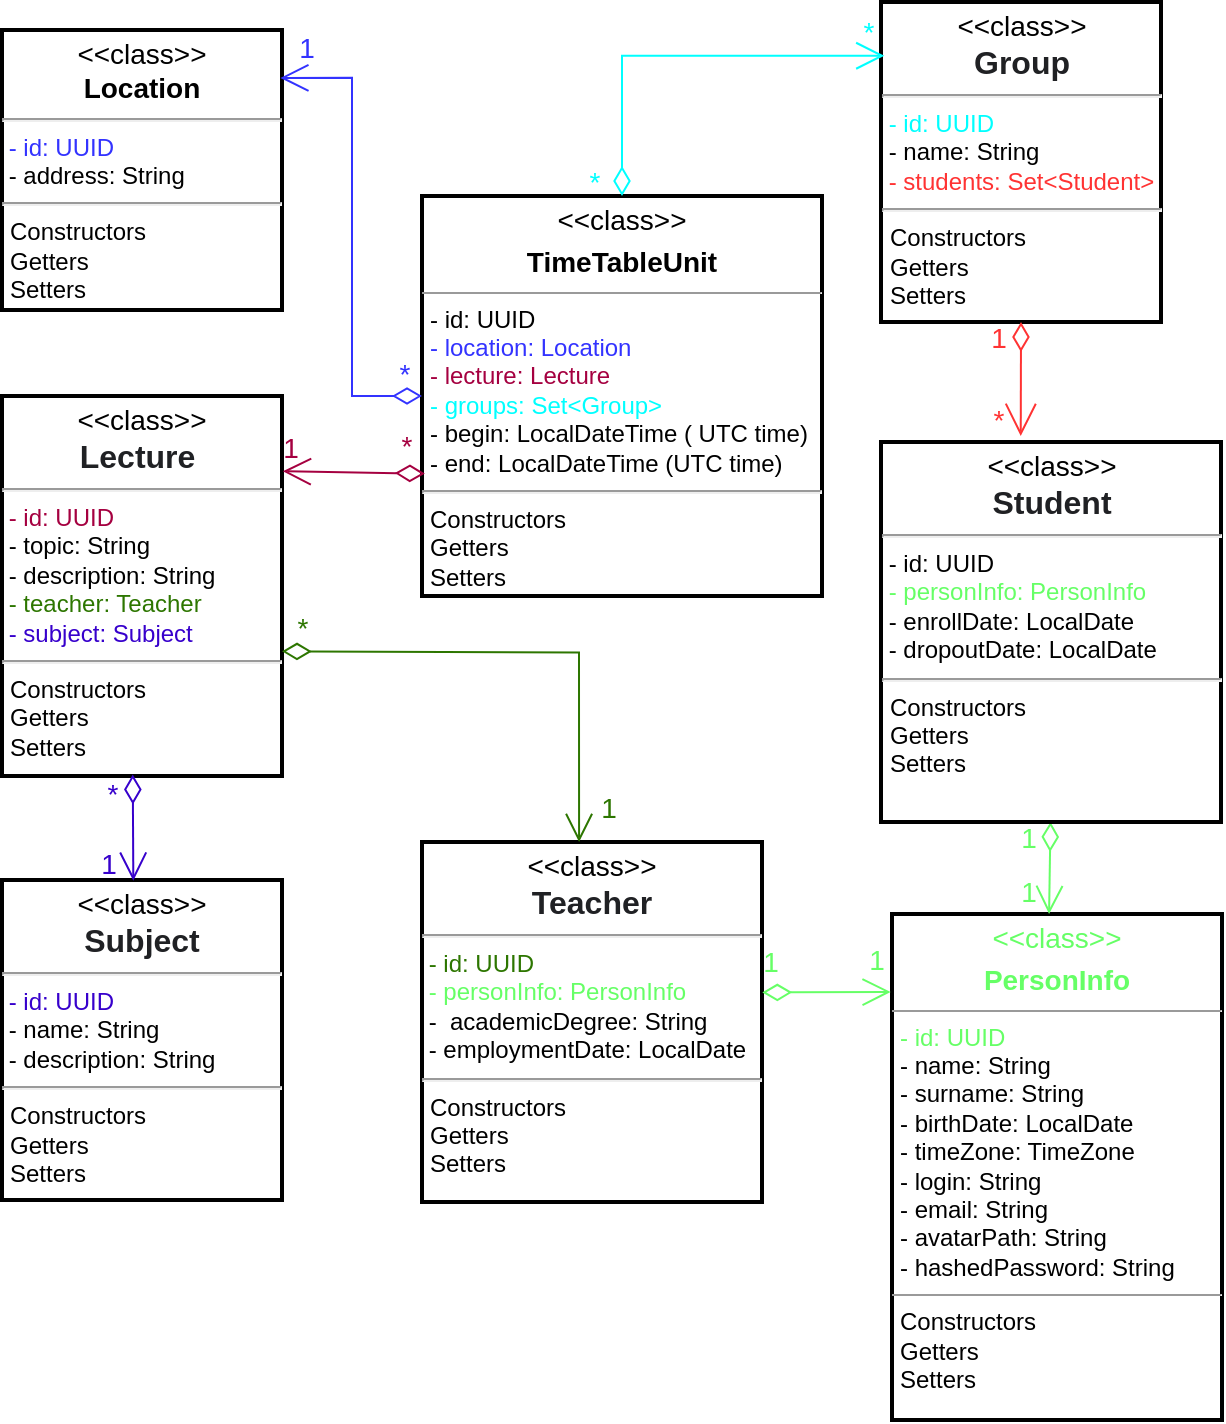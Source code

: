 <mxfile version="15.5.4" type="embed"><diagram name="Page-1" id="c4acf3e9-155e-7222-9cf6-157b1a14988f"><mxGraphModel dx="783" dy="708" grid="1" gridSize="10" guides="1" tooltips="1" connect="1" arrows="1" fold="1" page="1" pageScale="1" pageWidth="1169" pageHeight="827" background="none" math="0" shadow="0"><root><mxCell id="0"/><mxCell id="1" parent="0"/><mxCell id="5d2195bd80daf111-12" value="&lt;p style=&quot;margin: 4px 0px 0px ; text-align: center ; font-size: 14px&quot;&gt;&lt;font style=&quot;font-size: 14px&quot; color=&quot;#66ff66&quot;&gt;&amp;lt;&amp;lt;class&amp;gt;&amp;gt;&lt;/font&gt;&lt;/p&gt;&lt;p style=&quot;margin: 4px 0px 0px ; text-align: center ; font-size: 14px&quot;&gt;&lt;b&gt;&lt;font color=&quot;#66ff66&quot;&gt;PersonInfo&lt;/font&gt;&lt;/b&gt;&lt;/p&gt;&lt;hr size=&quot;1&quot;&gt;&lt;p style=&quot;margin: 0px ; margin-left: 4px&quot;&gt;&lt;font color=&quot;#66ff66&quot;&gt;- id: UUID&lt;/font&gt;&lt;/p&gt;&lt;p style=&quot;margin: 0px ; margin-left: 4px&quot;&gt;- name: String&lt;br&gt;- surname: String&lt;/p&gt;&lt;p style=&quot;margin: 0px ; margin-left: 4px&quot;&gt;- birthDate:&amp;nbsp;LocalDate&lt;/p&gt;&lt;p style=&quot;margin: 0px ; margin-left: 4px&quot;&gt;- timeZone: TimeZone&amp;nbsp;&lt;/p&gt;&lt;p style=&quot;margin: 0px 0px 0px 4px&quot;&gt;&lt;span&gt;- login: String&lt;/span&gt;&lt;br&gt;&lt;/p&gt;&lt;p style=&quot;margin: 0px ; margin-left: 4px&quot;&gt;- email: String&lt;/p&gt;&lt;p style=&quot;margin: 0px ; margin-left: 4px&quot;&gt;- avatarPath: String&lt;/p&gt;&lt;p style=&quot;margin: 0px ; margin-left: 4px&quot;&gt;- hashedPassword: String&lt;/p&gt;&lt;hr size=&quot;1&quot;&gt;&lt;p style=&quot;margin: 0px ; margin-left: 4px&quot;&gt;Constructors&lt;/p&gt;&lt;p style=&quot;margin: 0px ; margin-left: 4px&quot;&gt;Getters&lt;/p&gt;&lt;p style=&quot;margin: 0px ; margin-left: 4px&quot;&gt;Setters&lt;/p&gt;" style="verticalAlign=top;align=left;overflow=fill;fontSize=12;fontFamily=Helvetica;html=1;rounded=0;shadow=0;comic=0;labelBackgroundColor=none;strokeWidth=2;" parent="1" vertex="1"><mxGeometry x="735" y="566" width="165" height="253" as="geometry"/></mxCell><mxCell id="tCqR7feV3Yc1K0IRLcwg-9" value="&lt;p style=&quot;margin: 4px 0px 0px ; text-align: center ; font-size: 14px&quot;&gt;&lt;font style=&quot;font-size: 14px&quot;&gt;&amp;lt;&amp;lt;class&amp;gt;&amp;gt;&lt;/font&gt;&lt;/p&gt;&lt;div style=&quot;text-align: center&quot;&gt;&lt;span style=&quot;font-size: 14px&quot;&gt;&lt;b&gt;Location&lt;/b&gt;&lt;/span&gt;&lt;/div&gt;&lt;hr&gt;&lt;font color=&quot;#3333ff&quot;&gt;&amp;nbsp;- id: UUID&lt;/font&gt;&lt;br&gt;&lt;span&gt;&amp;nbsp;- address: String&lt;/span&gt;&lt;br&gt;&lt;hr&gt;&lt;p style=&quot;margin: 0px ; margin-left: 4px&quot;&gt;&lt;/p&gt;&lt;p style=&quot;margin: 0px ; margin-left: 4px&quot;&gt;Constructors&lt;/p&gt;&lt;p style=&quot;margin: 0px ; margin-left: 4px&quot;&gt;Getters&lt;/p&gt;&lt;p style=&quot;margin: 0px ; margin-left: 4px&quot;&gt;Setters&lt;/p&gt;" style="verticalAlign=top;align=left;overflow=fill;fontSize=12;fontFamily=Helvetica;html=1;rounded=0;shadow=0;comic=0;labelBackgroundColor=none;strokeWidth=2;" parent="1" vertex="1"><mxGeometry x="290" y="124" width="140" height="140" as="geometry"/></mxCell><mxCell id="tCqR7feV3Yc1K0IRLcwg-10" value="&lt;p style=&quot;margin: 4px 0px 0px ; text-align: center ; font-size: 14px&quot;&gt;&lt;font style=&quot;font-size: 14px&quot;&gt;&amp;lt;&amp;lt;class&amp;gt;&amp;gt;&lt;/font&gt;&lt;/p&gt;&lt;div style=&quot;text-align: center&quot;&gt;&lt;span style=&quot;color: rgb(32 , 33 , 36) ; font-family: &amp;#34;arial&amp;#34; , sans-serif ; font-size: 16px ; background-color: rgb(255 , 255 , 255)&quot;&gt;&lt;b&gt;Lecture&amp;nbsp;&lt;/b&gt;&lt;/span&gt;&lt;br&gt;&lt;/div&gt;&lt;hr&gt;&amp;nbsp;&lt;font color=&quot;#a50040&quot;&gt;- id: UUID&lt;/font&gt;&lt;br&gt;&lt;span&gt;&amp;nbsp;- topic: String&lt;br&gt;&lt;/span&gt;&amp;nbsp;- description: String&lt;br&gt;&amp;nbsp;&lt;font color=&quot;#2d7600&quot;&gt;- teacher: Teacher&lt;/font&gt;&lt;br&gt;&amp;nbsp;&lt;font color=&quot;#3700cc&quot;&gt;- subject: Subject&lt;/font&gt;&lt;br&gt;&lt;hr&gt;&lt;p style=&quot;margin: 0px ; margin-left: 4px&quot;&gt;&lt;/p&gt;&lt;p style=&quot;margin: 0px ; margin-left: 4px&quot;&gt;Constructors&lt;/p&gt;&lt;p style=&quot;margin: 0px ; margin-left: 4px&quot;&gt;Getters&lt;/p&gt;&lt;p style=&quot;margin: 0px ; margin-left: 4px&quot;&gt;Setters&lt;/p&gt;" style="verticalAlign=top;align=left;overflow=fill;fontSize=12;fontFamily=Helvetica;html=1;rounded=0;shadow=0;comic=0;labelBackgroundColor=none;strokeWidth=2;" parent="1" vertex="1"><mxGeometry x="290" y="307" width="140" height="190" as="geometry"/></mxCell><mxCell id="tCqR7feV3Yc1K0IRLcwg-11" value="&lt;p style=&quot;margin: 4px 0px 0px ; text-align: center ; font-size: 14px&quot;&gt;&lt;font style=&quot;font-size: 14px&quot;&gt;&amp;lt;&amp;lt;class&amp;gt;&amp;gt;&lt;/font&gt;&lt;/p&gt;&lt;div style=&quot;text-align: center&quot;&gt;&lt;span style=&quot;color: rgb(32 , 33 , 36) ; font-family: &amp;#34;arial&amp;#34; , sans-serif ; font-size: 16px ; background-color: rgb(255 , 255 , 255)&quot;&gt;&lt;b&gt;Subject&lt;/b&gt;&lt;/span&gt;&lt;br&gt;&lt;/div&gt;&lt;hr&gt;&lt;font color=&quot;#3700cc&quot;&gt;&amp;nbsp;- id: UUID&lt;/font&gt;&lt;br&gt;&lt;span&gt;&amp;nbsp;- name: String&lt;br&gt;&lt;/span&gt;&amp;nbsp;- description: String&lt;br&gt;&lt;hr&gt;&lt;p style=&quot;margin: 0px ; margin-left: 4px&quot;&gt;&lt;/p&gt;&lt;p style=&quot;margin: 0px ; margin-left: 4px&quot;&gt;Constructors&lt;/p&gt;&lt;p style=&quot;margin: 0px ; margin-left: 4px&quot;&gt;Getters&lt;/p&gt;&lt;p style=&quot;margin: 0px ; margin-left: 4px&quot;&gt;Setters&lt;/p&gt;" style="verticalAlign=top;align=left;overflow=fill;fontSize=12;fontFamily=Helvetica;html=1;rounded=0;shadow=0;comic=0;labelBackgroundColor=none;strokeWidth=2;" parent="1" vertex="1"><mxGeometry x="290" y="549" width="140" height="160" as="geometry"/></mxCell><mxCell id="tCqR7feV3Yc1K0IRLcwg-12" value="&lt;p style=&quot;margin: 4px 0px 0px ; text-align: center ; font-size: 14px&quot;&gt;&lt;font style=&quot;font-size: 14px&quot;&gt;&amp;lt;&amp;lt;class&amp;gt;&amp;gt;&lt;/font&gt;&lt;/p&gt;&lt;div style=&quot;text-align: center&quot;&gt;&lt;font face=&quot;arial, sans-serif&quot; color=&quot;#202124&quot;&gt;&lt;span style=&quot;font-size: 16px ; background-color: rgb(255 , 255 , 255)&quot;&gt;&lt;b&gt;Group&lt;/b&gt;&lt;/span&gt;&lt;/font&gt;&lt;/div&gt;&lt;hr&gt;&amp;nbsp;&lt;font color=&quot;#00ffff&quot;&gt;- id: UUID&lt;/font&gt;&lt;br&gt;&lt;span&gt;&amp;nbsp;- name: String&lt;br&gt;&lt;/span&gt;&amp;nbsp;&lt;font color=&quot;#ff3333&quot;&gt;- students: Set&amp;lt;Student&amp;gt;&lt;/font&gt;&lt;br&gt;&lt;hr&gt;&lt;p style=&quot;margin: 0px ; margin-left: 4px&quot;&gt;&lt;/p&gt;&lt;p style=&quot;margin: 0px ; margin-left: 4px&quot;&gt;Constructors&lt;/p&gt;&lt;p style=&quot;margin: 0px ; margin-left: 4px&quot;&gt;Getters&lt;/p&gt;&lt;p style=&quot;margin: 0px ; margin-left: 4px&quot;&gt;Setters&lt;/p&gt;" style="verticalAlign=top;align=left;overflow=fill;fontSize=12;fontFamily=Helvetica;html=1;rounded=0;shadow=0;comic=0;labelBackgroundColor=none;strokeWidth=2;" parent="1" vertex="1"><mxGeometry x="729.5" y="110" width="140" height="160" as="geometry"/></mxCell><mxCell id="tCqR7feV3Yc1K0IRLcwg-18" value="&lt;p style=&quot;margin: 4px 0px 0px ; text-align: center ; font-size: 14px&quot;&gt;&lt;font style=&quot;font-size: 14px&quot;&gt;&amp;lt;&amp;lt;class&amp;gt;&amp;gt;&lt;/font&gt;&lt;/p&gt;&lt;p style=&quot;margin: 4px 0px 0px ; text-align: center ; font-size: 14px&quot;&gt;&lt;b&gt;TimeTableUnit&lt;/b&gt;&lt;/p&gt;&lt;hr size=&quot;1&quot;&gt;&lt;p style=&quot;margin: 0px ; margin-left: 4px&quot;&gt;- id: UUID&lt;/p&gt;&lt;p style=&quot;margin: 0px ; margin-left: 4px&quot;&gt;&lt;font color=&quot;#3333ff&quot;&gt;- location: Location&lt;/font&gt;&lt;br&gt;&lt;font color=&quot;#a50040&quot;&gt;- lecture: Lecture&lt;/font&gt;&lt;/p&gt;&lt;p style=&quot;margin: 0px ; margin-left: 4px&quot;&gt;&lt;font color=&quot;#00ffff&quot;&gt;- groups: Set&amp;lt;Group&amp;gt;&lt;/font&gt;&lt;/p&gt;&lt;p style=&quot;margin: 0px ; margin-left: 4px&quot;&gt;&lt;span&gt;- begin: LocalDateTime ( UTC time)&lt;/span&gt;&lt;br&gt;&lt;/p&gt;&lt;p style=&quot;margin: 0px ; margin-left: 4px&quot;&gt;&lt;span&gt;- end:&amp;nbsp;&lt;/span&gt;LocalDateTime&amp;nbsp;&lt;span&gt;(UTC time)&lt;/span&gt;&lt;br&gt;&lt;/p&gt;&lt;hr&gt;&lt;p style=&quot;margin: 0px ; margin-left: 4px&quot;&gt;&lt;/p&gt;&lt;p style=&quot;margin: 0px ; margin-left: 4px&quot;&gt;Constructors&lt;/p&gt;&lt;p style=&quot;margin: 0px ; margin-left: 4px&quot;&gt;Getters&lt;/p&gt;&lt;p style=&quot;margin: 0px ; margin-left: 4px&quot;&gt;Setters&lt;/p&gt;" style="verticalAlign=top;align=left;overflow=fill;fontSize=12;fontFamily=Helvetica;html=1;rounded=0;shadow=0;comic=0;labelBackgroundColor=none;strokeWidth=2;" parent="1" vertex="1"><mxGeometry x="500" y="207" width="200" height="200" as="geometry"/></mxCell><mxCell id="tCqR7feV3Yc1K0IRLcwg-45" value="" style="rounded=0;orthogonalLoop=1;jettySize=auto;html=1;fontSize=14;startArrow=diamondThin;startFill=0;strokeColor=#00FFFF;endSize=12;startSize=12;endArrow=open;endFill=0;entryX=0.012;entryY=0.168;entryDx=0;entryDy=0;fontColor=#99FFFF;entryPerimeter=0;exitX=0.5;exitY=0;exitDx=0;exitDy=0;edgeStyle=orthogonalEdgeStyle;" parent="1" source="tCqR7feV3Yc1K0IRLcwg-18" target="tCqR7feV3Yc1K0IRLcwg-12" edge="1"><mxGeometry relative="1" as="geometry"><mxPoint x="610" y="200" as="sourcePoint"/><mxPoint x="690" y="167" as="targetPoint"/></mxGeometry></mxCell><mxCell id="tCqR7feV3Yc1K0IRLcwg-46" value="*" style="edgeLabel;html=1;align=center;verticalAlign=middle;resizable=0;points=[];fontSize=14;fontColor=#00FFFF;labelBackgroundColor=none;rounded=0;" parent="tCqR7feV3Yc1K0IRLcwg-45" vertex="1" connectable="0"><mxGeometry x="0.794" y="1" relative="1" as="geometry"><mxPoint x="-125" y="64" as="offset"/></mxGeometry></mxCell><mxCell id="tCqR7feV3Yc1K0IRLcwg-47" value="*" style="edgeLabel;html=1;align=center;verticalAlign=middle;resizable=0;points=[];fontSize=14;fontColor=#00FFFF;labelBackgroundColor=none;rounded=0;" parent="tCqR7feV3Yc1K0IRLcwg-45" vertex="1" connectable="0"><mxGeometry x="0.794" y="1" relative="1" as="geometry"><mxPoint x="12" y="-11" as="offset"/></mxGeometry></mxCell><mxCell id="c7f3jUs5hBZ3THX55o8q-1" value="" style="rounded=0;orthogonalLoop=1;jettySize=auto;html=1;fontSize=14;startArrow=diamondThin;startFill=0;strokeColor=#3333FF;endSize=12;startSize=12;endArrow=open;endFill=0;entryX=0.994;entryY=0.171;entryDx=0;entryDy=0;edgeStyle=orthogonalEdgeStyle;fontColor=#99FFFF;entryPerimeter=0;" parent="1" source="tCqR7feV3Yc1K0IRLcwg-18" target="tCqR7feV3Yc1K0IRLcwg-9" edge="1"><mxGeometry relative="1" as="geometry"><mxPoint x="493.0" y="181.2" as="sourcePoint"/><mxPoint x="563.84" y="127.0" as="targetPoint"/></mxGeometry></mxCell><mxCell id="c7f3jUs5hBZ3THX55o8q-2" value="*" style="edgeLabel;html=1;align=center;verticalAlign=middle;resizable=0;points=[];fontSize=14;fontColor=#3333FF;labelBackgroundColor=none;rounded=0;" parent="c7f3jUs5hBZ3THX55o8q-1" vertex="1" connectable="0"><mxGeometry x="0.794" y="1" relative="1" as="geometry"><mxPoint x="38" y="147" as="offset"/></mxGeometry></mxCell><mxCell id="c7f3jUs5hBZ3THX55o8q-3" value="1" style="edgeLabel;html=1;align=center;verticalAlign=middle;resizable=0;points=[];fontSize=14;fontColor=#3333FF;labelBackgroundColor=none;rounded=0;" parent="c7f3jUs5hBZ3THX55o8q-1" vertex="1" connectable="0"><mxGeometry x="0.794" y="1" relative="1" as="geometry"><mxPoint x="-11" y="-16" as="offset"/></mxGeometry></mxCell><mxCell id="c7f3jUs5hBZ3THX55o8q-4" value="" style="rounded=0;orthogonalLoop=1;jettySize=auto;html=1;fontSize=14;startArrow=diamondThin;startFill=0;strokeColor=#3700CC;endSize=12;startSize=12;endArrow=open;endFill=0;fillColor=#6a00ff;entryX=0.469;entryY=0.002;entryDx=0;entryDy=0;entryPerimeter=0;exitX=0.467;exitY=0.996;exitDx=0;exitDy=0;exitPerimeter=0;" parent="1" source="tCqR7feV3Yc1K0IRLcwg-10" target="tCqR7feV3Yc1K0IRLcwg-11" edge="1"><mxGeometry relative="1" as="geometry"><mxPoint x="356" y="487" as="sourcePoint"/><mxPoint x="356" y="547" as="targetPoint"/></mxGeometry></mxCell><mxCell id="c7f3jUs5hBZ3THX55o8q-5" value="*" style="edgeLabel;html=1;align=center;verticalAlign=middle;resizable=0;points=[];fontSize=14;fontColor=#3700CC;labelBackgroundColor=none;rounded=0;" parent="c7f3jUs5hBZ3THX55o8q-4" vertex="1" connectable="0"><mxGeometry x="0.794" y="1" relative="1" as="geometry"><mxPoint x="-12" y="-38" as="offset"/></mxGeometry></mxCell><mxCell id="c7f3jUs5hBZ3THX55o8q-6" value="1" style="edgeLabel;html=1;align=center;verticalAlign=middle;resizable=0;points=[];fontSize=14;fontColor=#3700CC;labelBackgroundColor=none;rounded=0;" parent="c7f3jUs5hBZ3THX55o8q-4" vertex="1" connectable="0"><mxGeometry x="0.794" y="1" relative="1" as="geometry"><mxPoint x="-14" y="-3" as="offset"/></mxGeometry></mxCell><mxCell id="c7f3jUs5hBZ3THX55o8q-10" value="" style="rounded=0;orthogonalLoop=1;jettySize=auto;html=1;fontSize=14;startArrow=diamondThin;startFill=0;strokeColor=#A50040;endArrow=open;endFill=0;fontColor=#99FFFF;fillColor=#d80073;exitX=0.007;exitY=0.694;exitDx=0;exitDy=0;exitPerimeter=0;endSize=12;startSize=12;entryX=1.003;entryY=0.198;entryDx=0;entryDy=0;entryPerimeter=0;" parent="1" source="tCqR7feV3Yc1K0IRLcwg-18" target="tCqR7feV3Yc1K0IRLcwg-10" edge="1"><mxGeometry relative="1" as="geometry"><mxPoint x="503" y="317.029" as="sourcePoint"/><mxPoint x="470" y="347" as="targetPoint"/></mxGeometry></mxCell><mxCell id="c7f3jUs5hBZ3THX55o8q-11" value="*" style="edgeLabel;html=1;align=center;verticalAlign=middle;resizable=0;points=[];fontSize=14;fontColor=#A50040;labelBackgroundColor=none;rounded=0;" parent="c7f3jUs5hBZ3THX55o8q-10" vertex="1" connectable="0"><mxGeometry x="0.794" y="1" relative="1" as="geometry"><mxPoint x="54" y="-14" as="offset"/></mxGeometry></mxCell><mxCell id="c7f3jUs5hBZ3THX55o8q-12" value="1" style="edgeLabel;html=1;align=center;verticalAlign=middle;resizable=0;points=[];fontSize=14;fontColor=#A50040;labelBackgroundColor=none;rounded=0;" parent="c7f3jUs5hBZ3THX55o8q-10" vertex="1" connectable="0"><mxGeometry x="0.794" y="1" relative="1" as="geometry"><mxPoint x="-4" y="-13" as="offset"/></mxGeometry></mxCell><mxCell id="2" value="&lt;p style=&quot;margin: 4px 0px 0px ; text-align: center ; font-size: 14px&quot;&gt;&lt;font style=&quot;font-size: 14px&quot;&gt;&amp;lt;&amp;lt;class&amp;gt;&amp;gt;&lt;/font&gt;&lt;/p&gt;&lt;div style=&quot;text-align: center&quot;&gt;&lt;font face=&quot;arial, sans-serif&quot; color=&quot;#202124&quot;&gt;&lt;span style=&quot;font-size: 16px ; background-color: rgb(255 , 255 , 255)&quot;&gt;&lt;b&gt;Teacher&lt;/b&gt;&lt;/span&gt;&lt;/font&gt;&lt;/div&gt;&lt;hr&gt;&lt;font color=&quot;#2d7600&quot;&gt;&amp;nbsp;- id: UUID&lt;/font&gt;&lt;br&gt;&amp;nbsp;&lt;font color=&quot;#66ff66&quot;&gt;- personInfo: PersonInfo&lt;/font&gt;&lt;br&gt;&amp;nbsp;-&amp;nbsp; academicDegree: String&lt;br&gt;&amp;nbsp;-&amp;nbsp;employmentDate: LocalDate&lt;hr&gt;&lt;p style=&quot;margin: 0px ; margin-left: 4px&quot;&gt;Constructors&lt;/p&gt;&lt;p style=&quot;margin: 0px ; margin-left: 4px&quot;&gt;Getters&lt;/p&gt;&lt;p style=&quot;margin: 0px ; margin-left: 4px&quot;&gt;Setters&lt;/p&gt;" style="verticalAlign=top;align=left;overflow=fill;fontSize=12;fontFamily=Helvetica;html=1;rounded=0;shadow=0;comic=0;labelBackgroundColor=none;strokeWidth=2;" parent="1" vertex="1"><mxGeometry x="500" y="530" width="170" height="180" as="geometry"/></mxCell><mxCell id="4" value="" style="rounded=0;orthogonalLoop=1;jettySize=auto;html=1;fontSize=14;startArrow=diamondThin;startFill=0;strokeColor=#66FF66;endSize=12;startSize=12;exitX=0.5;exitY=1;exitDx=0;exitDy=0;endArrow=open;endFill=0;entryX=0.476;entryY=0;entryDx=0;entryDy=0;entryPerimeter=0;" parent="1" target="5d2195bd80daf111-12" edge="1"><mxGeometry relative="1" as="geometry"><mxPoint x="814.26" y="520" as="sourcePoint"/><mxPoint x="814" y="560" as="targetPoint"/></mxGeometry></mxCell><mxCell id="5" value="1" style="edgeLabel;html=1;align=center;verticalAlign=middle;resizable=0;points=[];fontSize=14;fontColor=#66FF66;labelBackgroundColor=none;rounded=0;" parent="4" vertex="1" connectable="0"><mxGeometry relative="1" as="geometry"><mxPoint x="-11" y="12" as="offset"/></mxGeometry></mxCell><mxCell id="6" value="1" style="edgeLabel;html=1;align=center;verticalAlign=middle;resizable=0;points=[];fontSize=14;fontColor=#66FF66;container=1;labelBackgroundColor=none;rounded=0;" parent="4" vertex="1" connectable="0"><mxGeometry x="0.794" y="1" relative="1" as="geometry"><mxPoint x="-12" y="-34" as="offset"/></mxGeometry></mxCell><mxCell id="7" value="" style="rounded=0;orthogonalLoop=1;jettySize=auto;html=1;fontSize=14;startArrow=diamondThin;startFill=0;strokeColor=#2D7600;endArrow=open;endFill=0;fontColor=#99FFFF;fillColor=#60a917;endSize=12;startSize=12;entryX=0.462;entryY=0;entryDx=0;entryDy=0;entryPerimeter=0;exitX=1;exitY=0.672;exitDx=0;exitDy=0;exitPerimeter=0;edgeStyle=orthogonalEdgeStyle;" parent="1" target="2" edge="1"><mxGeometry relative="1" as="geometry"><mxPoint x="430" y="434.68" as="sourcePoint"/><mxPoint x="716.835" y="436.802" as="targetPoint"/></mxGeometry></mxCell><mxCell id="8" value="1" style="edgeLabel;html=1;align=center;verticalAlign=middle;resizable=0;points=[];fontSize=14;fontColor=#2D7600;labelBackgroundColor=none;rounded=0;" parent="7" vertex="1" connectable="0"><mxGeometry x="0.794" y="1" relative="1" as="geometry"><mxPoint x="13" y="8" as="offset"/></mxGeometry></mxCell><mxCell id="9" value="*" style="edgeLabel;html=1;align=center;verticalAlign=middle;resizable=0;points=[];fontSize=14;fontColor=#2D7600;labelBackgroundColor=none;rounded=0;" parent="7" vertex="1" connectable="0"><mxGeometry x="0.794" y="1" relative="1" as="geometry"><mxPoint x="-140" y="-82" as="offset"/></mxGeometry></mxCell><mxCell id="13" value="&lt;p style=&quot;margin: 4px 0px 0px ; text-align: center ; font-size: 14px&quot;&gt;&lt;font style=&quot;font-size: 14px&quot;&gt;&amp;lt;&amp;lt;class&amp;gt;&amp;gt;&lt;/font&gt;&lt;/p&gt;&lt;div style=&quot;text-align: center&quot;&gt;&lt;font color=&quot;#202124&quot; face=&quot;arial, sans-serif&quot;&gt;&lt;span style=&quot;font-size: 16px ; background-color: rgb(255 , 255 , 255)&quot;&gt;&lt;b&gt;Student&lt;/b&gt;&lt;/span&gt;&lt;/font&gt;&lt;/div&gt;&lt;hr&gt;&amp;nbsp;- id: UUID&lt;br&gt;&amp;nbsp;&lt;font color=&quot;#66ff66&quot;&gt;- personInfo: PersonInfo&lt;/font&gt;&lt;br&gt;&amp;nbsp;- enrollDate: LocalDate&lt;br&gt;&amp;nbsp;- dropoutDate: LocalDate&lt;font color=&quot;#ff3333&quot;&gt;&lt;br&gt;&lt;/font&gt;&lt;hr&gt;&lt;p style=&quot;margin: 0px ; margin-left: 4px&quot;&gt;Constructors&lt;/p&gt;&lt;p style=&quot;margin: 0px ; margin-left: 4px&quot;&gt;Getters&lt;/p&gt;&lt;p style=&quot;margin: 0px ; margin-left: 4px&quot;&gt;Setters&lt;/p&gt;" style="verticalAlign=top;align=left;overflow=fill;fontSize=12;fontFamily=Helvetica;html=1;rounded=0;shadow=0;comic=0;labelBackgroundColor=none;strokeWidth=2;" parent="1" vertex="1"><mxGeometry x="729.5" y="330" width="170" height="190" as="geometry"/></mxCell><mxCell id="10" value="" style="rounded=0;orthogonalLoop=1;jettySize=auto;html=1;fontSize=14;startArrow=diamondThin;startFill=0;strokeColor=#FF3333;endSize=14;startSize=12;endArrow=open;endFill=0;entryX=0.411;entryY=-0.016;entryDx=0;entryDy=0;entryPerimeter=0;" parent="1" target="13" edge="1"><mxGeometry relative="1" as="geometry"><mxPoint x="799.5" y="270" as="sourcePoint"/><mxPoint x="800" y="360" as="targetPoint"/></mxGeometry></mxCell><mxCell id="11" value="1" style="edgeLabel;html=1;align=center;verticalAlign=middle;resizable=0;points=[];fontSize=14;fontColor=#FF3333;labelBackgroundColor=none;rounded=0;" parent="10" vertex="1" connectable="0"><mxGeometry x="0.794" y="1" relative="1" as="geometry"><mxPoint x="-13" y="-43" as="offset"/></mxGeometry></mxCell><mxCell id="12" value="*" style="edgeLabel;html=1;align=center;verticalAlign=middle;resizable=0;points=[];fontSize=14;fontColor=#FF3333;labelBackgroundColor=none;rounded=0;" parent="10" vertex="1" connectable="0"><mxGeometry x="0.794" y="1" relative="1" as="geometry"><mxPoint x="-13" y="-2" as="offset"/></mxGeometry></mxCell><mxCell id="16" style="edgeStyle=none;rounded=0;orthogonalLoop=1;jettySize=auto;html=1;entryX=0.476;entryY=-0.001;entryDx=0;entryDy=0;entryPerimeter=0;" parent="1" source="5d2195bd80daf111-12" target="5d2195bd80daf111-12" edge="1"><mxGeometry relative="1" as="geometry"/></mxCell><mxCell id="20" value="" style="rounded=0;orthogonalLoop=1;jettySize=auto;html=1;fontSize=14;startArrow=diamondThin;startFill=0;strokeColor=#66FF66;endSize=12;startSize=12;exitX=1.001;exitY=0.418;exitDx=0;exitDy=0;endArrow=open;endFill=0;entryX=-0.004;entryY=0.154;entryDx=0;entryDy=0;entryPerimeter=0;exitPerimeter=0;" parent="1" source="2" target="5d2195bd80daf111-12" edge="1"><mxGeometry relative="1" as="geometry"><mxPoint x="723.26" y="530" as="sourcePoint"/><mxPoint x="722.54" y="576" as="targetPoint"/></mxGeometry></mxCell><mxCell id="21" value="1" style="edgeLabel;html=1;align=center;verticalAlign=middle;resizable=0;points=[];fontSize=14;fontColor=#66FF66;labelBackgroundColor=none;rounded=0;" parent="20" vertex="1" connectable="0"><mxGeometry relative="1" as="geometry"><mxPoint x="-28" y="-15" as="offset"/></mxGeometry></mxCell><mxCell id="22" value="1" style="edgeLabel;html=1;align=center;verticalAlign=middle;resizable=0;points=[];fontSize=14;fontColor=#66FF66;container=1;labelBackgroundColor=none;rounded=0;" parent="20" vertex="1" connectable="0"><mxGeometry x="0.794" y="1" relative="1" as="geometry"><mxPoint x="-1" y="-15" as="offset"/></mxGeometry></mxCell></root></mxGraphModel></diagram></mxfile>